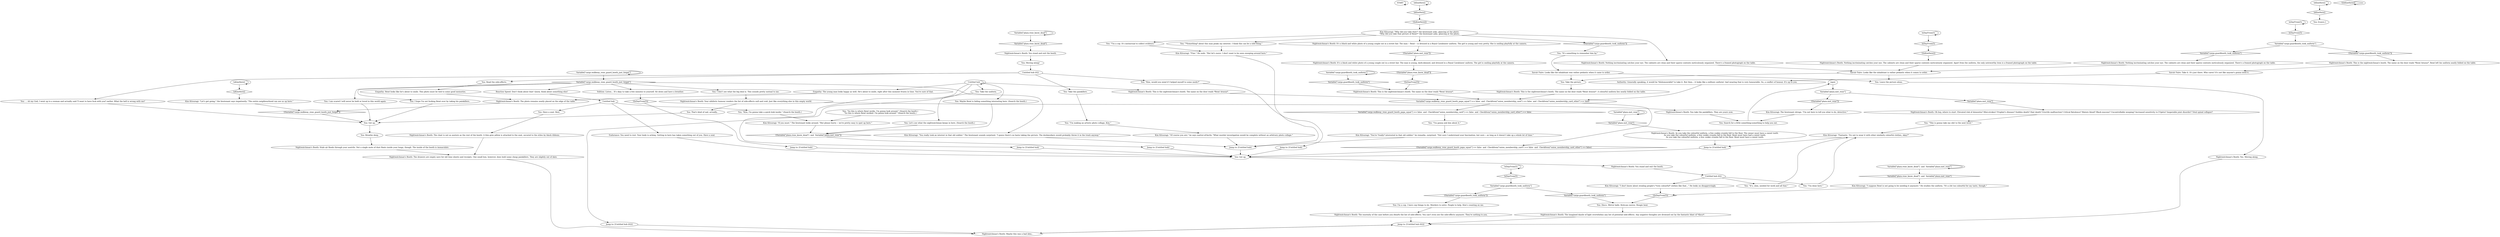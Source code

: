# CARGO / NIGHT WATCHMAN BOOTH
# René's booth dialogue shall be in here
# ==================================================
digraph G {
	  0 [label="START"];
	  1 [label="input"];
	  2 [label="Nightwatchman's Booth: The drawers are empty save for old time sheets and receipts. One small box, however, does hold some cheap painkillers. They are slightly out of date."];
	  3 [label="Untitled hub"];
	  4 [label="Variable[\"cargo.walkway_rene_guard_booth_just_forget\"]"];
	  5 [label="Variable[\"cargo.walkway_rene_guard_booth_just_forget\"]", shape=diamond];
	  6 [label="!(Variable[\"cargo.walkway_rene_guard_booth_just_forget\"])", shape=diamond];
	  7 [label="Jump to: [Untitled hub]"];
	  8 [label="Nightwatchman's Booth: Nothing incriminating catches your eye. The cabinets are clean and their sparse contents meticulously organized. There's a framed photograph on the table."];
	  9 [label="You: \"It's something to remember him by.\""];
	  10 [label="Nightwatchman's Booth: This is the nightwatchman's booth. The name on the door reads *René Arnoux*. A colourful uniform lies neatly folded on the table."];
	  11 [label="Variable[\"plaza.met_rene\"]"];
	  12 [label="Variable[\"plaza.met_rene\"]", shape=diamond];
	  13 [label="!(Variable[\"plaza.met_rene\"])", shape=diamond];
	  14 [label="Empathy: René looks like he's about to smile. This photo must be tied to some good memories."];
	  15 [label="Nightwatchman's Booth: Oh boy, where to start. Elevated risk of dementia? Mini-strokes? Prophet's disease? Sudden death? Hair death? Erectile malfunction? Critical flatulence? Watery blood? Black mucous? Uncontrollable weeping? Increased sensitivity to l'Opéra? Inoperable joint disorder? Total spinal collapse?"];
	  16 [label="IsDayFrom(5)"];
	  17 [label="IsDayFrom(5)", shape=diamond];
	  18 [label="!(IsDayFrom(5))", shape=diamond];
	  19 [label="Untitled hub (02)"];
	  20 [label="Jump to: [Untitled hub]"];
	  21 [label="Kim Kitsuragi: The lieutenant shrugs. \"I'm not here to tell you what to do, detective.\""];
	  22 [label="IsDayFrom(5)"];
	  23 [label="IsDayFrom(5)", shape=diamond];
	  24 [label="!(IsDayFrom(5))", shape=diamond];
	  25 [label="Savoir Faire: Looks like the inhabitant is rather pedantic when it comes to order."];
	  26 [label="Variable[\"plaza.rene_know_dead\"]"];
	  27 [label="Variable[\"plaza.rene_know_dead\"]", shape=diamond];
	  28 [label="!(Variable[\"plaza.rene_know_dead\"])", shape=diamond];
	  29 [label="Empathy: The young man looks happy as well. He's about to smile, right after this moment frozen in time. You're sure of that."];
	  30 [label="You: Have a seat. Rest."];
	  31 [label="You: Breathe deep."];
	  32 [label="Nightwatchman's Booth: You stand and exit the booth."];
	  33 [label="Nightwatchman's Booth: You stand and exit the booth."];
	  34 [label="Savoir Faire: Looks like the inhabitant was rather pedantic when it came to order."];
	  35 [label="Kim Kitsuragi: \"You really took an interest in that old soldier.\" The lieutenant sounds surprised. \"I guess there's no harm taking the picture. The dockworkers would probably throw it in the trash anyway.\""];
	  36 [label="You: I don't see what the big deal is. This sounds pretty normal to me."];
	  37 [label="You: I'm a cop. I have cop things to do. Murders to solve. People to help. Kim's counting on me."];
	  38 [label="Nightwatchman's Booth: This is the nightwatchman's booth. The name on the door reads *René Arnoux*. René left his uniform neatly folded on the table."];
	  39 [label="Nightwatchman's Booth: Nothing incriminating catches your eye. The cabinets are clean and their sparse contents meticulously organized. Apart from the uniform, the only noteworthy item is a framed photograph on the table."];
	  40 [label="Nightwatchman's Booth: As you take the colourful uniform, a few cookie crumbs fall to the floor. The owner must have a sweet tooth.\nAs you take the colourful uniform, a few cookie crumbs fall to the floor. René must have had a sweet tooth.\nAs you take the colourful uniform, a few cookie crumbs fall to the floor. René must have a sweet tooth."];
	  41 [label="Nightwatchman's Booth: It's a black and white photo of a young couple out in a street fair. The man -- René -- is dressed in a Royal Carabineer uniform. The girl is young and very pretty. She is smiling playfully at the camera."];
	  42 [label="You: \"I'm gonna ask him about it.\""];
	  43 [label="Volition: Listen... It's okay to take a few minutes to yourself. Sit down and have a breather."];
	  44 [label="You: Disco. Mirror balls. Kick-ass moves. Boogie beat."];
	  45 [label="Nightwatchman's Booth: This is the nightwatchman's booth. The name on the door reads *René Arnoux*."];
	  46 [label="You: Maybe René is hiding something interesting here. (Search the booth.)"];
	  47 [label="You: [Leave.]"];
	  48 [label="Variable[\"plaza.rene_know_dead\"]  and  Variable[\"plaza.met_rene\"]"];
	  49 [label="Variable[\"plaza.rene_know_dead\"]  and  Variable[\"plaza.met_rene\"]", shape=diamond];
	  50 [label="!(Variable[\"plaza.rene_know_dead\"]  and  Variable[\"plaza.met_rene\"])", shape=diamond];
	  51 [label="IsDayFrom(5)"];
	  52 [label="IsDayFrom(5)", shape=diamond];
	  53 [label="!(IsDayFrom(5))", shape=diamond];
	  54 [label="Endurance: You need to rest. Your body is aching. Getting in here has taken something out of you. Have a seat."];
	  55 [label="You: Get up."];
	  56 [label="Nightwatchman's Booth: Maybe this was a bad idea..."];
	  57 [label="Untitled hub (02)"];
	  58 [label="Nightwatchman's Booth: Yes. Moving along."];
	  59 [label="IsKimHere()"];
	  60 [label="IsKimHere()", shape=diamond];
	  61 [label="!(IsKimHere())", shape=diamond];
	  62 [label="Nightwatchman's Booth: The photo remains neatly placed on the edge of the table."];
	  63 [label="IsKimHere()"];
	  64 [label="IsKimHere()", shape=diamond];
	  65 [label="!(IsKimHere())", shape=diamond];
	  66 [label="Kim Kitsuragi: \"Why did you take that?\" the lieutenant asks, glancing at the photo.\n\"Why did you take that picture of René?\" the lieutenant asks, glancing at the photo.
"];
	  67 [label="Jump to: [Untitled hub]"];
	  68 [label="Kim Kitsuragi: \"I don't know about stealing people's *very colourful* clothes like that...\" He looks on disapprovingly."];
	  69 [label="You: \"This is gonna take my shit to the next level.\""];
	  70 [label="Reaction Speed: Don't think about that! Quick, think about something else!"];
	  71 [label="You: ... oh my God, I went up to a woman and actually said *I want to have fuck with you* earlier. What the hell is wrong with me?"];
	  72 [label="You: Get up."];
	  73 [label="Untitled hub"];
	  74 [label="You: \"Kim, I'm gonna take a quick look inside.\" (Search the booth.)"];
	  75 [label="You: Search for a little something-something to help you out."];
	  76 [label="Jump to: [Untitled hub (02)]"];
	  77 [label="You: Let's see what the nightwatchman keeps in here. (Search the booth.)"];
	  78 [label="IsKimHere()"];
	  79 [label="IsKimHere()", shape=diamond];
	  80 [label="!(IsKimHere())", shape=diamond];
	  81 [label="Variable[\"cargo.guardbooth_took_uniform\"]"];
	  82 [label="Variable[\"cargo.guardbooth_took_uniform\"]", shape=diamond];
	  83 [label="!(Variable[\"cargo.guardbooth_took_uniform\"])", shape=diamond];
	  84 [label="You: \"I'm making an artistic photo collage, Kim.\""];
	  85 [label="Nightwatchman's Booth: You take the painkillers. They are yours now."];
	  86 [label="You: Moving along!"];
	  87 [label="Jump to: [Untitled hub]"];
	  88 [label="You: \"So this is where René works. I'm gonna look around.\" (Search the booth.)\n\"So this is where René worked. I'm gonna look around.\" (Search the booth.)
"];
	  89 [label="You: Leave the picture alone."];
	  90 [label="Jump to: [Untitled hub]"];
	  91 [label="Variable[\"cargo.walkway_rene_guard_booth_papa_squat\"] == false  and  CheckItem(\"union_membership_card\") == false  and  CheckItem(\"union_membership_card_other\") == false"];
	  92 [label="Variable[\"cargo.walkway_rene_guard_booth_papa_squat\"] == false  and  CheckItem(\"union_membership_card\") == false  and  CheckItem(\"union_membership_card_other\") == false", shape=diamond];
	  93 [label="!(Variable[\"cargo.walkway_rene_guard_booth_papa_squat\"] == false  and  CheckItem(\"union_membership_card\") == false  and  CheckItem(\"union_membership_card_other\") == false)", shape=diamond];
	  94 [label="You: Take the painkillers."];
	  95 [label="Nightwatchman's Booth: Stale air floods through your nostrils. Not a single mote of dust floats inside your lungs, though. The inside of the booth is immaculate."];
	  96 [label="Jump to: [Untitled hub (02)]"];
	  97 [label="You: \"I'm done here.\""];
	  98 [label="Nightwatchman's Booth: Nothing incriminating catches your eye. The cabinets are clean and their sparse contents meticulously organized. There's a framed photograph on the table."];
	  99 [label="Variable[\"plaza.met_rene\"]"];
	  100 [label="Variable[\"plaza.met_rene\"]", shape=diamond];
	  101 [label="!(Variable[\"plaza.met_rene\"])", shape=diamond];
	  102 [label="Nightwatchman's Booth: It's a black and white photo of a young couple out in a street fair. The man is young, dark-skinned, and dressed in a Royal Carabineer uniform. The girl is smiling playfully at the camera."];
	  103 [label="Kim Kitsuragi: \"Let's get going,\" the lieutenant says impatiently. \"The entire neighbourhood can see us up here.\""];
	  104 [label="You: \"Kim, would you mind if I helped myself to some meds?\""];
	  105 [label="You: I hope I'm not fucking René over by taking his painkillers."];
	  106 [label="You: I am scared I will never be held or loved in this world again."];
	  107 [label="Nightwatchman's Booth: Your nihilistic humour renders the list of side-effects null and void. Just like everything else in this empty world."];
	  108 [label="Kim Kitsuragi: \"If you must.\" The lieutenant looks around. \"But please hurry -- we're pretty easy to spot up here.\""];
	  109 [label="Kim Kitsuragi: \"I suppose René is not going to be needing it anymore.\" He studies the uniform. \"It's a bit too colourful for my taste, though.\""];
	  110 [label="You: \"It's, uhm, needed for work and all that.\""];
	  111 [label="Savoir Faire: Take it. It's just there. Who cares? It's not like anyone's gonna need it."];
	  112 [label="Variable[\"cargo.guardbooth_took_uniform\"]"];
	  113 [label="Variable[\"cargo.guardbooth_took_uniform\"]", shape=diamond];
	  114 [label="!(Variable[\"cargo.guardbooth_took_uniform\"])", shape=diamond];
	  115 [label="Nightwatchman's Booth: The enormity of the case before you dwarfs the list of side-effects. You can't even see the side-effects anymore. They're nothing to you."];
	  116 [label="You: That's kind of sad, actually..."];
	  117 [label="Nightwatchman's Booth: This is the nightwatchman's booth. The name on the door reads *René Arnoux*."];
	  118 [label="Variable[\"cargo.guardbooth_took_uniform\"]"];
	  119 [label="Variable[\"cargo.guardbooth_took_uniform\"]", shape=diamond];
	  120 [label="!(Variable[\"cargo.guardbooth_took_uniform\"])", shape=diamond];
	  121 [label="Kim Kitsuragi: \"Fine.\" He nods. \"But let's move. I don't want to be seen snooping around here.\""];
	  122 [label="Jump to: [Untitled hub]"];
	  123 [label="Nightwatchman's Booth: The chair is not as austere as the rest of the booth. A thin grey pillow is attached to the seat, secured to the stiles by black ribbons."];
	  124 [label="You: \"I'm a cop. It's instinctual to collect evidence.\""];
	  125 [label="You: \"*Something* about this man peaks my interest. I think this can be a side-thing.\""];
	  126 [label="Authority: Generally speaking, it would be *dishonourable* to take it. But then... it looks like a military uniform! And wearing that is very honourable. So, a conflict of honour. It's up to you."];
	  127 [label="Kim Kitsuragi: \"You're *really* interested in that old soldier,\" he remarks, surprised. \"Not sure I understand your fascination, but sure -- as long as it doesn't take up a whole lot of time.\""];
	  128 [label="You: Read the side-effects."];
	  129 [label="Nightwatchman's Booth: The imagined dazzle of light overwhelms any list of potential side-effects. Any negative thoughts are drowned out by the fantastic blast of *disco*."];
	  130 [label="You: Take the uniform."];
	  131 [label="You: Take the picture."];
	  132 [label="Kim Kitsuragi: \"Of course you are,\" he says matter-of-factly. \"What murder investigation would be complete without an arbitrary photo collage.\""];
	  133 [label="Kim Kitsuragi: \"Fantastic. Try not to wear it with other similarly colourful clothes, okay?\""];
	  0 -> 0
	  1 -> 99
	  2 -> 56
	  3 -> 54
	  3 -> 74
	  3 -> 30
	  4 -> 4
	  4 -> 5
	  5 -> 35
	  5 -> 36
	  5 -> 70
	  5 -> 105
	  5 -> 106
	  5 -> 43
	  6 -> 55
	  7 -> 72
	  8 -> 25
	  9 -> 34
	  10 -> 91
	  11 -> 11
	  11 -> 12
	  12 -> 40
	  13 -> 102
	  14 -> 62
	  15 -> 69
	  16 -> 16
	  16 -> 17
	  17 -> 118
	  18 -> 44
	  19 -> 97
	  19 -> 68
	  19 -> 110
	  20 -> 72
	  21 -> 75
	  22 -> 22
	  22 -> 23
	  23 -> 80
	  24 -> 117
	  25 -> 89
	  25 -> 131
	  26 -> 26
	  26 -> 27
	  27 -> 33
	  28 -> 24
	  29 -> 62
	  30 -> 123
	  31 -> 95
	  32 -> 19
	  33 -> 86
	  34 -> 89
	  34 -> 131
	  35 -> 90
	  36 -> 107
	  37 -> 115
	  38 -> 111
	  39 -> 25
	  40 -> 122
	  41 -> 13
	  42 -> 127
	  43 -> 53
	  44 -> 129
	  45 -> 91
	  46 -> 50
	  48 -> 48
	  48 -> 49
	  49 -> 109
	  50 -> 67
	  51 -> 51
	  51 -> 52
	  52 -> 112
	  53 -> 7
	  54 -> 72
	  55 -> 31
	  56 -> 96
	  57 -> 104
	  57 -> 128
	  57 -> 94
	  57 -> 71
	  58 -> 96
	  59 -> 59
	  59 -> 60
	  60 -> 103
	  61 -> 61
	  62 -> 6
	  63 -> 64
	  63 -> 63
	  64 -> 65
	  65 -> 66
	  66 -> 8
	  66 -> 41
	  66 -> 83
	  66 -> 124
	  66 -> 125
	  67 -> 72
	  68 -> 18
	  69 -> 133
	  70 -> 3
	  71 -> 55
	  72 -> 32
	  73 -> 130
	  73 -> 73
	  73 -> 76
	  73 -> 45
	  73 -> 46
	  73 -> 87
	  73 -> 29
	  74 -> 108
	  75 -> 1
	  76 -> 56
	  77 -> 50
	  78 -> 78
	  78 -> 79
	  79 -> 47
	  80 -> 39
	  81 -> 81
	  81 -> 82
	  82 -> 117
	  83 -> 9
	  84 -> 132
	  85 -> 75
	  86 -> 57
	  87 -> 72
	  88 -> 108
	  89 -> 58
	  90 -> 72
	  91 -> 92
	  91 -> 93
	  92 -> 42
	  93 -> 72
	  94 -> 84
	  95 -> 2
	  96 -> 56
	  97 -> 133
	  98 -> 25
	  99 -> 100
	  99 -> 101
	  100 -> 15
	  101 -> 21
	  102 -> 28
	  103 -> 6
	  104 -> 20
	  105 -> 55
	  106 -> 55
	  107 -> 116
	  107 -> 85
	  108 -> 50
	  109 -> 18
	  110 -> 133
	  111 -> 126
	  112 -> 113
	  112 -> 114
	  113 -> 98
	  114 -> 38
	  115 -> 96
	  116 -> 55
	  117 -> 91
	  118 -> 120
	  118 -> 119
	  119 -> 44
	  120 -> 37
	  121 -> 90
	  122 -> 72
	  123 -> 2
	  124 -> 121
	  125 -> 121
	  126 -> 91
	  127 -> 90
	  128 -> 14
	  129 -> 96
	  130 -> 77
	  131 -> 10
	  132 -> 90
	  133 -> 122
}

